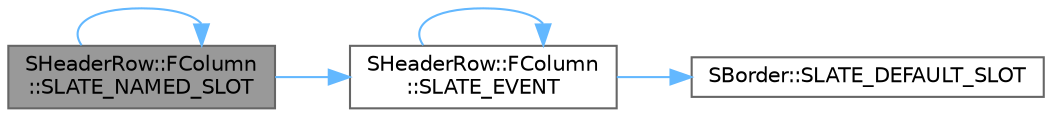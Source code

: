 digraph "SHeaderRow::FColumn::SLATE_NAMED_SLOT"
{
 // INTERACTIVE_SVG=YES
 // LATEX_PDF_SIZE
  bgcolor="transparent";
  edge [fontname=Helvetica,fontsize=10,labelfontname=Helvetica,labelfontsize=10];
  node [fontname=Helvetica,fontsize=10,shape=box,height=0.2,width=0.4];
  rankdir="LR";
  Node1 [id="Node000001",label="SHeaderRow::FColumn\l::SLATE_NAMED_SLOT",height=0.2,width=0.4,color="gray40", fillcolor="grey60", style="filled", fontcolor="black",tooltip=" "];
  Node1 -> Node2 [id="edge1_Node000001_Node000002",color="steelblue1",style="solid",tooltip=" "];
  Node2 [id="Node000002",label="SHeaderRow::FColumn\l::SLATE_EVENT",height=0.2,width=0.4,color="grey40", fillcolor="white", style="filled",URL="$d5/d13/classSHeaderRow_1_1FColumn.html#acbe5a3492160b3201bea5242db6d6cef",tooltip=" "];
  Node2 -> Node3 [id="edge2_Node000002_Node000003",color="steelblue1",style="solid",tooltip=" "];
  Node3 [id="Node000003",label="SBorder::SLATE_DEFAULT_SLOT",height=0.2,width=0.4,color="grey40", fillcolor="white", style="filled",URL="$d2/d51/classSBorder.html#a6589b70179eb2911e096432a2ac79388",tooltip=" "];
  Node2 -> Node2 [id="edge3_Node000002_Node000002",color="steelblue1",style="solid",tooltip=" "];
  Node1 -> Node1 [id="edge4_Node000001_Node000001",color="steelblue1",style="solid",tooltip=" "];
}
